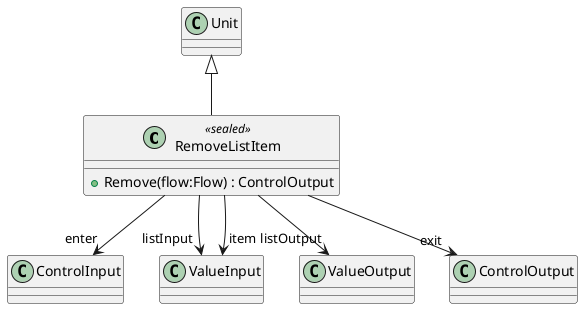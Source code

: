 @startuml
class RemoveListItem <<sealed>> {
    + Remove(flow:Flow) : ControlOutput
}
Unit <|-- RemoveListItem
RemoveListItem --> "enter" ControlInput
RemoveListItem --> "listInput" ValueInput
RemoveListItem --> "listOutput" ValueOutput
RemoveListItem --> "item" ValueInput
RemoveListItem --> "exit" ControlOutput
@enduml

